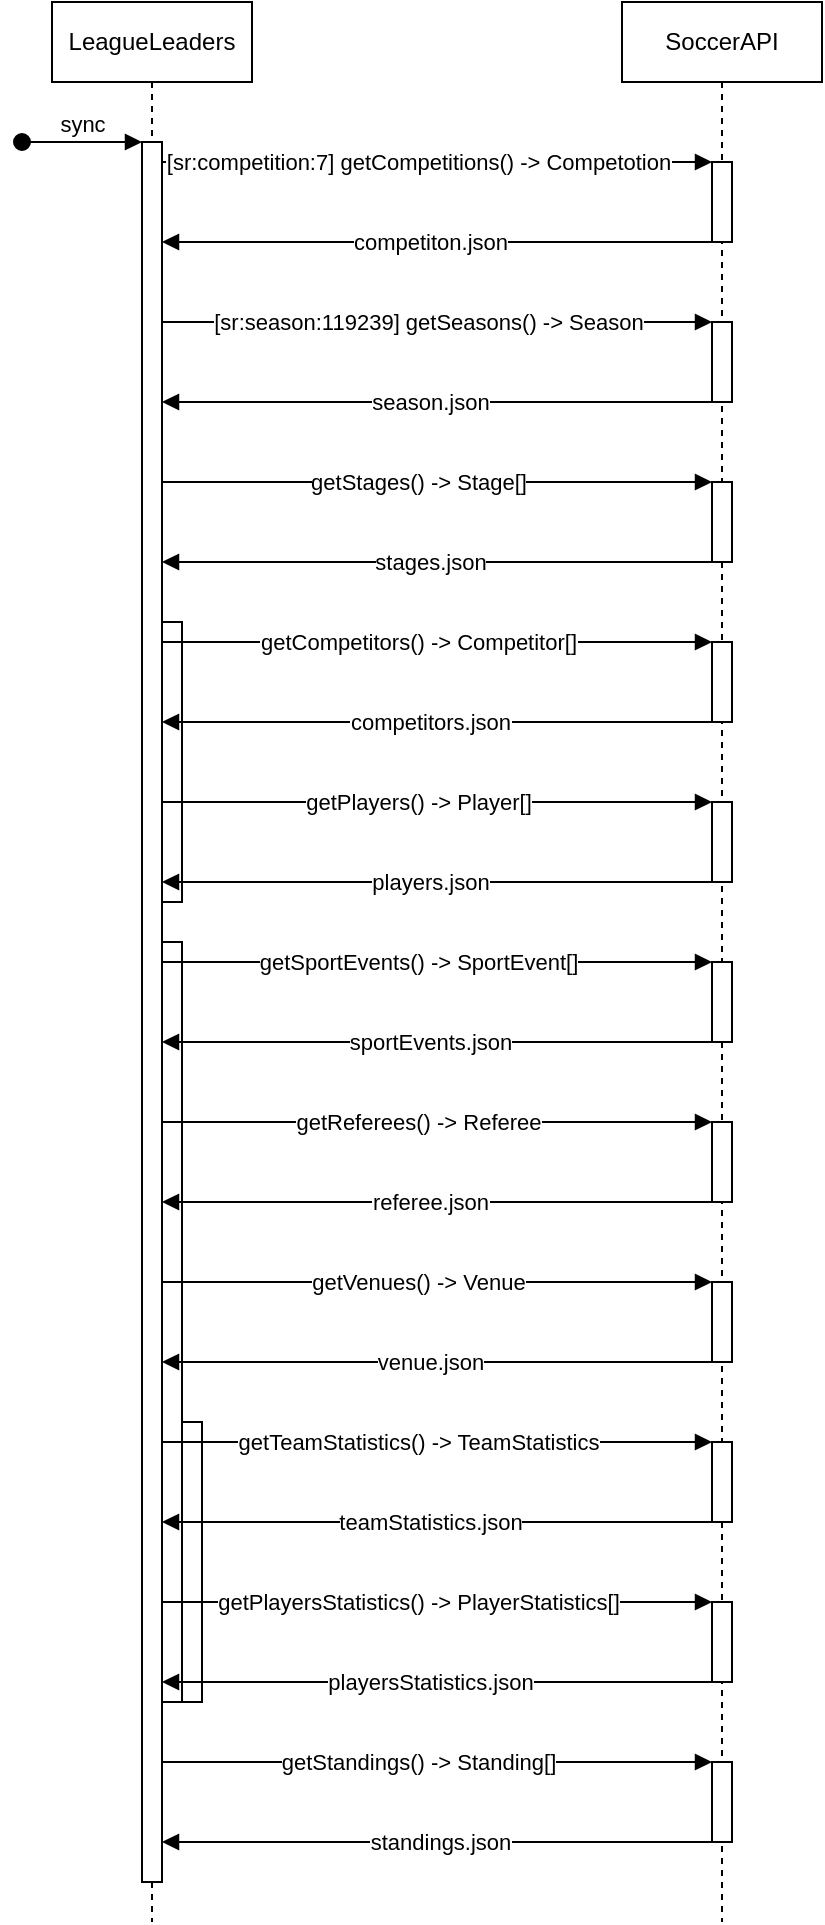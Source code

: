 <mxfile version="24.7.5">
  <diagram name="Page-1" id="2YBvvXClWsGukQMizWep">
    <mxGraphModel dx="1500" dy="887" grid="1" gridSize="10" guides="1" tooltips="1" connect="1" arrows="1" fold="1" page="1" pageScale="1" pageWidth="850" pageHeight="1100" math="0" shadow="0">
      <root>
        <mxCell id="0" />
        <mxCell id="1" parent="0" />
        <mxCell id="aM9ryv3xv72pqoxQDRHE-1" value="LeagueLeaders" style="shape=umlLifeline;perimeter=lifelinePerimeter;whiteSpace=wrap;html=1;container=0;dropTarget=0;collapsible=0;recursiveResize=0;outlineConnect=0;portConstraint=eastwest;newEdgeStyle={&quot;edgeStyle&quot;:&quot;elbowEdgeStyle&quot;,&quot;elbow&quot;:&quot;vertical&quot;,&quot;curved&quot;:0,&quot;rounded&quot;:0};" parent="1" vertex="1">
          <mxGeometry x="40" y="40" width="100" height="960" as="geometry" />
        </mxCell>
        <mxCell id="aM9ryv3xv72pqoxQDRHE-2" value="" style="html=1;points=[];perimeter=orthogonalPerimeter;outlineConnect=0;targetShapes=umlLifeline;portConstraint=eastwest;newEdgeStyle={&quot;edgeStyle&quot;:&quot;elbowEdgeStyle&quot;,&quot;elbow&quot;:&quot;vertical&quot;,&quot;curved&quot;:0,&quot;rounded&quot;:0};" parent="aM9ryv3xv72pqoxQDRHE-1" vertex="1">
          <mxGeometry x="45" y="70" width="10" height="870" as="geometry" />
        </mxCell>
        <mxCell id="aM9ryv3xv72pqoxQDRHE-3" value="sync" style="html=1;verticalAlign=bottom;startArrow=oval;endArrow=block;startSize=8;edgeStyle=elbowEdgeStyle;elbow=vertical;curved=0;rounded=0;" parent="aM9ryv3xv72pqoxQDRHE-1" target="aM9ryv3xv72pqoxQDRHE-2" edge="1">
          <mxGeometry relative="1" as="geometry">
            <mxPoint x="-15" y="70" as="sourcePoint" />
          </mxGeometry>
        </mxCell>
        <mxCell id="tpP_tcnSKTiBDktZdVf1-73" value="" style="html=1;points=[[0,0,0,0,5],[0,1,0,0,-5],[1,0,0,0,5],[1,1,0,0,-5]];perimeter=orthogonalPerimeter;outlineConnect=0;targetShapes=umlLifeline;portConstraint=eastwest;newEdgeStyle={&quot;curved&quot;:0,&quot;rounded&quot;:0};" vertex="1" parent="aM9ryv3xv72pqoxQDRHE-1">
          <mxGeometry x="55" y="310" width="10" height="140" as="geometry" />
        </mxCell>
        <mxCell id="tpP_tcnSKTiBDktZdVf1-74" value="" style="html=1;points=[[0,0,0,0,5],[0,1,0,0,-5],[1,0,0,0,5],[1,1,0,0,-5]];perimeter=orthogonalPerimeter;outlineConnect=0;targetShapes=umlLifeline;portConstraint=eastwest;newEdgeStyle={&quot;curved&quot;:0,&quot;rounded&quot;:0};" vertex="1" parent="aM9ryv3xv72pqoxQDRHE-1">
          <mxGeometry x="55" y="470" width="10" height="380" as="geometry" />
        </mxCell>
        <mxCell id="tpP_tcnSKTiBDktZdVf1-76" value="" style="html=1;points=[[0,0,0,0,5],[0,1,0,0,-5],[1,0,0,0,5],[1,1,0,0,-5]];perimeter=orthogonalPerimeter;outlineConnect=0;targetShapes=umlLifeline;portConstraint=eastwest;newEdgeStyle={&quot;curved&quot;:0,&quot;rounded&quot;:0};" vertex="1" parent="aM9ryv3xv72pqoxQDRHE-1">
          <mxGeometry x="65" y="710" width="10" height="140" as="geometry" />
        </mxCell>
        <mxCell id="aM9ryv3xv72pqoxQDRHE-5" value="SoccerAPI" style="shape=umlLifeline;perimeter=lifelinePerimeter;whiteSpace=wrap;html=1;container=0;dropTarget=0;collapsible=0;recursiveResize=0;outlineConnect=0;portConstraint=eastwest;newEdgeStyle={&quot;edgeStyle&quot;:&quot;elbowEdgeStyle&quot;,&quot;elbow&quot;:&quot;vertical&quot;,&quot;curved&quot;:0,&quot;rounded&quot;:0};" parent="1" vertex="1">
          <mxGeometry x="325" y="40" width="100" height="960" as="geometry" />
        </mxCell>
        <mxCell id="aM9ryv3xv72pqoxQDRHE-6" value="" style="html=1;points=[];perimeter=orthogonalPerimeter;outlineConnect=0;targetShapes=umlLifeline;portConstraint=eastwest;newEdgeStyle={&quot;edgeStyle&quot;:&quot;elbowEdgeStyle&quot;,&quot;elbow&quot;:&quot;vertical&quot;,&quot;curved&quot;:0,&quot;rounded&quot;:0};" parent="aM9ryv3xv72pqoxQDRHE-5" vertex="1">
          <mxGeometry x="45" y="80" width="10" height="40" as="geometry" />
        </mxCell>
        <mxCell id="Icg1rdPyRD9tY1b1fIsP-5" value="" style="html=1;points=[];perimeter=orthogonalPerimeter;outlineConnect=0;targetShapes=umlLifeline;portConstraint=eastwest;newEdgeStyle={&quot;edgeStyle&quot;:&quot;elbowEdgeStyle&quot;,&quot;elbow&quot;:&quot;vertical&quot;,&quot;curved&quot;:0,&quot;rounded&quot;:0};" parent="aM9ryv3xv72pqoxQDRHE-5" vertex="1">
          <mxGeometry x="45" y="160" width="10" height="40" as="geometry" />
        </mxCell>
        <mxCell id="Icg1rdPyRD9tY1b1fIsP-10" value="" style="html=1;points=[];perimeter=orthogonalPerimeter;outlineConnect=0;targetShapes=umlLifeline;portConstraint=eastwest;newEdgeStyle={&quot;edgeStyle&quot;:&quot;elbowEdgeStyle&quot;,&quot;elbow&quot;:&quot;vertical&quot;,&quot;curved&quot;:0,&quot;rounded&quot;:0};" parent="aM9ryv3xv72pqoxQDRHE-5" vertex="1">
          <mxGeometry x="45" y="240" width="10" height="40" as="geometry" />
        </mxCell>
        <mxCell id="tpP_tcnSKTiBDktZdVf1-3" value="&lt;span style=&quot;color: rgba(0, 0, 0, 0); font-family: monospace; font-size: 0px; text-align: start;&quot;&gt;%3CmxGraphModel%3E%3Croot%3E%3CmxCell%20id%3D%220%22%2F%3E%3CmxCell%20id%3D%221%22%20parent%3D%220%22%2F%3E%3CmxCell%20id%3D%222%22%20value%3D%22%22%20style%3D%22html%3D1%3BverticalAlign%3Dbottom%3BendArrow%3Dblock%3BedgeStyle%3DelbowEdgeStyle%3Belbow%3Dvertical%3Bcurved%3D0%3Brounded%3D0%3B%22%20edge%3D%221%22%20parent%3D%221%22%3E%3CmxGeometry%20relative%3D%221%22%20as%3D%22geometry%22%3E%3CmxPoint%20x%3D%2295%22%20y%3D%22360%22%20as%3D%22sourcePoint%22%2F%3E%3CArray%20as%3D%22points%22%3E%3CmxPoint%20x%3D%22195%22%20y%3D%22360%22%2F%3E%3C%2FArray%3E%3CmxPoint%20x%3D%22360%22%20y%3D%22360%22%20as%3D%22targetPoint%22%2F%3E%3CmxPoint%20as%3D%22offset%22%2F%3E%3C%2FmxGeometry%3E%3C%2FmxCell%3E%3CmxCell%20id%3D%223%22%20value%3D%22get_season_competitor_players()%22%20style%3D%22edgeLabel%3Bhtml%3D1%3Balign%3Dcenter%3BverticalAlign%3Dmiddle%3Bresizable%3D0%3Bpoints%3D%5B%5D%3B%22%20vertex%3D%221%22%20connectable%3D%220%22%20parent%3D%222%22%3E%3CmxGeometry%20x%3D%22-0.427%22%20y%3D%222%22%20relative%3D%221%22%20as%3D%22geometry%22%3E%3CmxPoint%20x%3D%2249%22%20y%3D%222%22%20as%3D%22offset%22%2F%3E%3C%2FmxGeometry%3E%3C%2FmxCell%3E%3C%2Froot%3E%3C%2FmxGraphModel%3E&lt;/span&gt;" style="html=1;points=[];perimeter=orthogonalPerimeter;outlineConnect=0;targetShapes=umlLifeline;portConstraint=eastwest;newEdgeStyle={&quot;edgeStyle&quot;:&quot;elbowEdgeStyle&quot;,&quot;elbow&quot;:&quot;vertical&quot;,&quot;curved&quot;:0,&quot;rounded&quot;:0};" vertex="1" parent="aM9ryv3xv72pqoxQDRHE-5">
          <mxGeometry x="45" y="320" width="10" height="40" as="geometry" />
        </mxCell>
        <mxCell id="tpP_tcnSKTiBDktZdVf1-18" value="&lt;span style=&quot;color: rgba(0, 0, 0, 0); font-family: monospace; font-size: 0px; text-align: start;&quot;&gt;%3CmxGraphModel%3E%3Croot%3E%3CmxCell%20id%3D%220%22%2F%3E%3CmxCell%20id%3D%221%22%20parent%3D%220%22%2F%3E%3CmxCell%20id%3D%222%22%20value%3D%22%22%20style%3D%22html%3D1%3BverticalAlign%3Dbottom%3BendArrow%3Dblock%3BedgeStyle%3DelbowEdgeStyle%3Belbow%3Dvertical%3Bcurved%3D0%3Brounded%3D0%3B%22%20edge%3D%221%22%20parent%3D%221%22%3E%3CmxGeometry%20relative%3D%221%22%20as%3D%22geometry%22%3E%3CmxPoint%20x%3D%2295%22%20y%3D%22360%22%20as%3D%22sourcePoint%22%2F%3E%3CArray%20as%3D%22points%22%3E%3CmxPoint%20x%3D%22195%22%20y%3D%22360%22%2F%3E%3C%2FArray%3E%3CmxPoint%20x%3D%22360%22%20y%3D%22360%22%20as%3D%22targetPoint%22%2F%3E%3CmxPoint%20as%3D%22offset%22%2F%3E%3C%2FmxGeometry%3E%3C%2FmxCell%3E%3CmxCell%20id%3D%223%22%20value%3D%22get_season_competitor_players()%22%20style%3D%22edgeLabel%3Bhtml%3D1%3Balign%3Dcenter%3BverticalAlign%3Dmiddle%3Bresizable%3D0%3Bpoints%3D%5B%5D%3B%22%20vertex%3D%221%22%20connectable%3D%220%22%20parent%3D%222%22%3E%3CmxGeometry%20x%3D%22-0.427%22%20y%3D%222%22%20relative%3D%221%22%20as%3D%22geometry%22%3E%3CmxPoint%20x%3D%2249%22%20y%3D%222%22%20as%3D%22offset%22%2F%3E%3C%2FmxGeometry%3E%3C%2FmxCell%3E%3C%2Froot%3E%3C%2FmxGraphModel%3E&lt;/span&gt;" style="html=1;points=[];perimeter=orthogonalPerimeter;outlineConnect=0;targetShapes=umlLifeline;portConstraint=eastwest;newEdgeStyle={&quot;edgeStyle&quot;:&quot;elbowEdgeStyle&quot;,&quot;elbow&quot;:&quot;vertical&quot;,&quot;curved&quot;:0,&quot;rounded&quot;:0};" vertex="1" parent="aM9ryv3xv72pqoxQDRHE-5">
          <mxGeometry x="45" y="400" width="10" height="40" as="geometry" />
        </mxCell>
        <mxCell id="tpP_tcnSKTiBDktZdVf1-27" value="&lt;span style=&quot;color: rgba(0, 0, 0, 0); font-family: monospace; font-size: 0px; text-align: start;&quot;&gt;%3CmxGraphModel%3E%3Croot%3E%3CmxCell%20id%3D%220%22%2F%3E%3CmxCell%20id%3D%221%22%20parent%3D%220%22%2F%3E%3CmxCell%20id%3D%222%22%20value%3D%22%22%20style%3D%22html%3D1%3BverticalAlign%3Dbottom%3BendArrow%3Dblock%3BedgeStyle%3DelbowEdgeStyle%3Belbow%3Dvertical%3Bcurved%3D0%3Brounded%3D0%3B%22%20edge%3D%221%22%20parent%3D%221%22%3E%3CmxGeometry%20relative%3D%221%22%20as%3D%22geometry%22%3E%3CmxPoint%20x%3D%2295%22%20y%3D%22360%22%20as%3D%22sourcePoint%22%2F%3E%3CArray%20as%3D%22points%22%3E%3CmxPoint%20x%3D%22195%22%20y%3D%22360%22%2F%3E%3C%2FArray%3E%3CmxPoint%20x%3D%22360%22%20y%3D%22360%22%20as%3D%22targetPoint%22%2F%3E%3CmxPoint%20as%3D%22offset%22%2F%3E%3C%2FmxGeometry%3E%3C%2FmxCell%3E%3CmxCell%20id%3D%223%22%20value%3D%22get_season_competitor_players()%22%20style%3D%22edgeLabel%3Bhtml%3D1%3Balign%3Dcenter%3BverticalAlign%3Dmiddle%3Bresizable%3D0%3Bpoints%3D%5B%5D%3B%22%20vertex%3D%221%22%20connectable%3D%220%22%20parent%3D%222%22%3E%3CmxGeometry%20x%3D%22-0.427%22%20y%3D%222%22%20relative%3D%221%22%20as%3D%22geometry%22%3E%3CmxPoint%20x%3D%2249%22%20y%3D%222%22%20as%3D%22offset%22%2F%3E%3C%2FmxGeometry%3E%3C%2FmxCell%3E%3C%2Froot%3E%3C%2FmxGraphModel%3E&lt;/span&gt;" style="html=1;points=[];perimeter=orthogonalPerimeter;outlineConnect=0;targetShapes=umlLifeline;portConstraint=eastwest;newEdgeStyle={&quot;edgeStyle&quot;:&quot;elbowEdgeStyle&quot;,&quot;elbow&quot;:&quot;vertical&quot;,&quot;curved&quot;:0,&quot;rounded&quot;:0};" vertex="1" parent="aM9ryv3xv72pqoxQDRHE-5">
          <mxGeometry x="45" y="480" width="10" height="40" as="geometry" />
        </mxCell>
        <mxCell id="tpP_tcnSKTiBDktZdVf1-51" value="&lt;span style=&quot;color: rgba(0, 0, 0, 0); font-family: monospace; font-size: 0px; text-align: start;&quot;&gt;%3CmxGraphModel%3E%3Croot%3E%3CmxCell%20id%3D%220%22%2F%3E%3CmxCell%20id%3D%221%22%20parent%3D%220%22%2F%3E%3CmxCell%20id%3D%222%22%20value%3D%22%22%20style%3D%22html%3D1%3BverticalAlign%3Dbottom%3BendArrow%3Dblock%3BedgeStyle%3DelbowEdgeStyle%3Belbow%3Dvertical%3Bcurved%3D0%3Brounded%3D0%3B%22%20edge%3D%221%22%20parent%3D%221%22%3E%3CmxGeometry%20relative%3D%221%22%20as%3D%22geometry%22%3E%3CmxPoint%20x%3D%2295%22%20y%3D%22360%22%20as%3D%22sourcePoint%22%2F%3E%3CArray%20as%3D%22points%22%3E%3CmxPoint%20x%3D%22195%22%20y%3D%22360%22%2F%3E%3C%2FArray%3E%3CmxPoint%20x%3D%22360%22%20y%3D%22360%22%20as%3D%22targetPoint%22%2F%3E%3CmxPoint%20as%3D%22offset%22%2F%3E%3C%2FmxGeometry%3E%3C%2FmxCell%3E%3CmxCell%20id%3D%223%22%20value%3D%22get_season_competitor_players()%22%20style%3D%22edgeLabel%3Bhtml%3D1%3Balign%3Dcenter%3BverticalAlign%3Dmiddle%3Bresizable%3D0%3Bpoints%3D%5B%5D%3B%22%20vertex%3D%221%22%20connectable%3D%220%22%20parent%3D%222%22%3E%3CmxGeometry%20x%3D%22-0.427%22%20y%3D%222%22%20relative%3D%221%22%20as%3D%22geometry%22%3E%3CmxPoint%20x%3D%2249%22%20y%3D%222%22%20as%3D%22offset%22%2F%3E%3C%2FmxGeometry%3E%3C%2FmxCell%3E%3C%2Froot%3E%3C%2FmxGraphModel%3E&lt;/span&gt;" style="html=1;points=[];perimeter=orthogonalPerimeter;outlineConnect=0;targetShapes=umlLifeline;portConstraint=eastwest;newEdgeStyle={&quot;edgeStyle&quot;:&quot;elbowEdgeStyle&quot;,&quot;elbow&quot;:&quot;vertical&quot;,&quot;curved&quot;:0,&quot;rounded&quot;:0};" vertex="1" parent="aM9ryv3xv72pqoxQDRHE-5">
          <mxGeometry x="45" y="560" width="10" height="40" as="geometry" />
        </mxCell>
        <mxCell id="tpP_tcnSKTiBDktZdVf1-58" value="&lt;span style=&quot;color: rgba(0, 0, 0, 0); font-family: monospace; font-size: 0px; text-align: start;&quot;&gt;%3CmxGraphModel%3E%3Croot%3E%3CmxCell%20id%3D%220%22%2F%3E%3CmxCell%20id%3D%221%22%20parent%3D%220%22%2F%3E%3CmxCell%20id%3D%222%22%20value%3D%22%22%20style%3D%22html%3D1%3BverticalAlign%3Dbottom%3BendArrow%3Dblock%3BedgeStyle%3DelbowEdgeStyle%3Belbow%3Dvertical%3Bcurved%3D0%3Brounded%3D0%3B%22%20edge%3D%221%22%20parent%3D%221%22%3E%3CmxGeometry%20relative%3D%221%22%20as%3D%22geometry%22%3E%3CmxPoint%20x%3D%2295%22%20y%3D%22360%22%20as%3D%22sourcePoint%22%2F%3E%3CArray%20as%3D%22points%22%3E%3CmxPoint%20x%3D%22195%22%20y%3D%22360%22%2F%3E%3C%2FArray%3E%3CmxPoint%20x%3D%22360%22%20y%3D%22360%22%20as%3D%22targetPoint%22%2F%3E%3CmxPoint%20as%3D%22offset%22%2F%3E%3C%2FmxGeometry%3E%3C%2FmxCell%3E%3CmxCell%20id%3D%223%22%20value%3D%22get_season_competitor_players()%22%20style%3D%22edgeLabel%3Bhtml%3D1%3Balign%3Dcenter%3BverticalAlign%3Dmiddle%3Bresizable%3D0%3Bpoints%3D%5B%5D%3B%22%20vertex%3D%221%22%20connectable%3D%220%22%20parent%3D%222%22%3E%3CmxGeometry%20x%3D%22-0.427%22%20y%3D%222%22%20relative%3D%221%22%20as%3D%22geometry%22%3E%3CmxPoint%20x%3D%2249%22%20y%3D%222%22%20as%3D%22offset%22%2F%3E%3C%2FmxGeometry%3E%3C%2FmxCell%3E%3C%2Froot%3E%3C%2FmxGraphModel%3E&lt;/span&gt;" style="html=1;points=[];perimeter=orthogonalPerimeter;outlineConnect=0;targetShapes=umlLifeline;portConstraint=eastwest;newEdgeStyle={&quot;edgeStyle&quot;:&quot;elbowEdgeStyle&quot;,&quot;elbow&quot;:&quot;vertical&quot;,&quot;curved&quot;:0,&quot;rounded&quot;:0};" vertex="1" parent="aM9ryv3xv72pqoxQDRHE-5">
          <mxGeometry x="45" y="640" width="10" height="40" as="geometry" />
        </mxCell>
        <mxCell id="tpP_tcnSKTiBDktZdVf1-61" value="&lt;span style=&quot;color: rgba(0, 0, 0, 0); font-family: monospace; font-size: 0px; text-align: start;&quot;&gt;%3CmxGraphModel%3E%3Croot%3E%3CmxCell%20id%3D%220%22%2F%3E%3CmxCell%20id%3D%221%22%20parent%3D%220%22%2F%3E%3CmxCell%20id%3D%222%22%20value%3D%22%22%20style%3D%22html%3D1%3BverticalAlign%3Dbottom%3BendArrow%3Dblock%3BedgeStyle%3DelbowEdgeStyle%3Belbow%3Dvertical%3Bcurved%3D0%3Brounded%3D0%3B%22%20edge%3D%221%22%20parent%3D%221%22%3E%3CmxGeometry%20relative%3D%221%22%20as%3D%22geometry%22%3E%3CmxPoint%20x%3D%2295%22%20y%3D%22360%22%20as%3D%22sourcePoint%22%2F%3E%3CArray%20as%3D%22points%22%3E%3CmxPoint%20x%3D%22195%22%20y%3D%22360%22%2F%3E%3C%2FArray%3E%3CmxPoint%20x%3D%22360%22%20y%3D%22360%22%20as%3D%22targetPoint%22%2F%3E%3CmxPoint%20as%3D%22offset%22%2F%3E%3C%2FmxGeometry%3E%3C%2FmxCell%3E%3CmxCell%20id%3D%223%22%20value%3D%22get_season_competitor_players()%22%20style%3D%22edgeLabel%3Bhtml%3D1%3Balign%3Dcenter%3BverticalAlign%3Dmiddle%3Bresizable%3D0%3Bpoints%3D%5B%5D%3B%22%20vertex%3D%221%22%20connectable%3D%220%22%20parent%3D%222%22%3E%3CmxGeometry%20x%3D%22-0.427%22%20y%3D%222%22%20relative%3D%221%22%20as%3D%22geometry%22%3E%3CmxPoint%20x%3D%2249%22%20y%3D%222%22%20as%3D%22offset%22%2F%3E%3C%2FmxGeometry%3E%3C%2FmxCell%3E%3C%2Froot%3E%3C%2FmxGraphModel%3E&lt;/span&gt;" style="html=1;points=[];perimeter=orthogonalPerimeter;outlineConnect=0;targetShapes=umlLifeline;portConstraint=eastwest;newEdgeStyle={&quot;edgeStyle&quot;:&quot;elbowEdgeStyle&quot;,&quot;elbow&quot;:&quot;vertical&quot;,&quot;curved&quot;:0,&quot;rounded&quot;:0};" vertex="1" parent="aM9ryv3xv72pqoxQDRHE-5">
          <mxGeometry x="45" y="800" width="10" height="40" as="geometry" />
        </mxCell>
        <mxCell id="tpP_tcnSKTiBDktZdVf1-68" value="&lt;span style=&quot;color: rgba(0, 0, 0, 0); font-family: monospace; font-size: 0px; text-align: start;&quot;&gt;%3CmxGraphModel%3E%3Croot%3E%3CmxCell%20id%3D%220%22%2F%3E%3CmxCell%20id%3D%221%22%20parent%3D%220%22%2F%3E%3CmxCell%20id%3D%222%22%20value%3D%22%22%20style%3D%22html%3D1%3BverticalAlign%3Dbottom%3BendArrow%3Dblock%3BedgeStyle%3DelbowEdgeStyle%3Belbow%3Dvertical%3Bcurved%3D0%3Brounded%3D0%3B%22%20edge%3D%221%22%20parent%3D%221%22%3E%3CmxGeometry%20relative%3D%221%22%20as%3D%22geometry%22%3E%3CmxPoint%20x%3D%2295%22%20y%3D%22360%22%20as%3D%22sourcePoint%22%2F%3E%3CArray%20as%3D%22points%22%3E%3CmxPoint%20x%3D%22195%22%20y%3D%22360%22%2F%3E%3C%2FArray%3E%3CmxPoint%20x%3D%22360%22%20y%3D%22360%22%20as%3D%22targetPoint%22%2F%3E%3CmxPoint%20as%3D%22offset%22%2F%3E%3C%2FmxGeometry%3E%3C%2FmxCell%3E%3CmxCell%20id%3D%223%22%20value%3D%22get_season_competitor_players()%22%20style%3D%22edgeLabel%3Bhtml%3D1%3Balign%3Dcenter%3BverticalAlign%3Dmiddle%3Bresizable%3D0%3Bpoints%3D%5B%5D%3B%22%20vertex%3D%221%22%20connectable%3D%220%22%20parent%3D%222%22%3E%3CmxGeometry%20x%3D%22-0.427%22%20y%3D%222%22%20relative%3D%221%22%20as%3D%22geometry%22%3E%3CmxPoint%20x%3D%2249%22%20y%3D%222%22%20as%3D%22offset%22%2F%3E%3C%2FmxGeometry%3E%3C%2FmxCell%3E%3C%2Froot%3E%3C%2FmxGraphModel%3E&lt;/span&gt;" style="html=1;points=[];perimeter=orthogonalPerimeter;outlineConnect=0;targetShapes=umlLifeline;portConstraint=eastwest;newEdgeStyle={&quot;edgeStyle&quot;:&quot;elbowEdgeStyle&quot;,&quot;elbow&quot;:&quot;vertical&quot;,&quot;curved&quot;:0,&quot;rounded&quot;:0};" vertex="1" parent="aM9ryv3xv72pqoxQDRHE-5">
          <mxGeometry x="45" y="720" width="10" height="40" as="geometry" />
        </mxCell>
        <mxCell id="tpP_tcnSKTiBDktZdVf1-81" value="&lt;span style=&quot;color: rgba(0, 0, 0, 0); font-family: monospace; font-size: 0px; text-align: start;&quot;&gt;%3CmxGraphModel%3E%3Croot%3E%3CmxCell%20id%3D%220%22%2F%3E%3CmxCell%20id%3D%221%22%20parent%3D%220%22%2F%3E%3CmxCell%20id%3D%222%22%20value%3D%22%22%20style%3D%22html%3D1%3BverticalAlign%3Dbottom%3BendArrow%3Dblock%3BedgeStyle%3DelbowEdgeStyle%3Belbow%3Dvertical%3Bcurved%3D0%3Brounded%3D0%3B%22%20edge%3D%221%22%20parent%3D%221%22%3E%3CmxGeometry%20relative%3D%221%22%20as%3D%22geometry%22%3E%3CmxPoint%20x%3D%2295%22%20y%3D%22360%22%20as%3D%22sourcePoint%22%2F%3E%3CArray%20as%3D%22points%22%3E%3CmxPoint%20x%3D%22195%22%20y%3D%22360%22%2F%3E%3C%2FArray%3E%3CmxPoint%20x%3D%22360%22%20y%3D%22360%22%20as%3D%22targetPoint%22%2F%3E%3CmxPoint%20as%3D%22offset%22%2F%3E%3C%2FmxGeometry%3E%3C%2FmxCell%3E%3CmxCell%20id%3D%223%22%20value%3D%22get_season_competitor_players()%22%20style%3D%22edgeLabel%3Bhtml%3D1%3Balign%3Dcenter%3BverticalAlign%3Dmiddle%3Bresizable%3D0%3Bpoints%3D%5B%5D%3B%22%20vertex%3D%221%22%20connectable%3D%220%22%20parent%3D%222%22%3E%3CmxGeometry%20x%3D%22-0.427%22%20y%3D%222%22%20relative%3D%221%22%20as%3D%22geometry%22%3E%3CmxPoint%20x%3D%2249%22%20y%3D%222%22%20as%3D%22offset%22%2F%3E%3C%2FmxGeometry%3E%3C%2FmxCell%3E%3C%2Froot%3E%3C%2FmxGraphModel%3E&lt;/span&gt;" style="html=1;points=[];perimeter=orthogonalPerimeter;outlineConnect=0;targetShapes=umlLifeline;portConstraint=eastwest;newEdgeStyle={&quot;edgeStyle&quot;:&quot;elbowEdgeStyle&quot;,&quot;elbow&quot;:&quot;vertical&quot;,&quot;curved&quot;:0,&quot;rounded&quot;:0};" vertex="1" parent="aM9ryv3xv72pqoxQDRHE-5">
          <mxGeometry x="45" y="880" width="10" height="40" as="geometry" />
        </mxCell>
        <mxCell id="aM9ryv3xv72pqoxQDRHE-7" value="" style="html=1;verticalAlign=bottom;endArrow=block;edgeStyle=elbowEdgeStyle;elbow=vertical;curved=0;rounded=0;" parent="1" source="aM9ryv3xv72pqoxQDRHE-2" target="aM9ryv3xv72pqoxQDRHE-6" edge="1">
          <mxGeometry relative="1" as="geometry">
            <mxPoint x="195" y="130" as="sourcePoint" />
            <Array as="points">
              <mxPoint x="180" y="120" />
            </Array>
            <mxPoint as="offset" />
            <mxPoint x="340" y="120" as="targetPoint" />
          </mxGeometry>
        </mxCell>
        <mxCell id="Icg1rdPyRD9tY1b1fIsP-1" value="[sr:competition:7] getСompetitions() -&amp;gt; Competotion" style="edgeLabel;html=1;align=center;verticalAlign=middle;resizable=0;points=[];" parent="aM9ryv3xv72pqoxQDRHE-7" vertex="1" connectable="0">
          <mxGeometry x="-0.427" y="2" relative="1" as="geometry">
            <mxPoint x="49" y="2" as="offset" />
          </mxGeometry>
        </mxCell>
        <mxCell id="aM9ryv3xv72pqoxQDRHE-9" value="" style="html=1;verticalAlign=bottom;endArrow=block;edgeStyle=elbowEdgeStyle;elbow=vertical;curved=0;rounded=0;" parent="1" source="aM9ryv3xv72pqoxQDRHE-6" target="aM9ryv3xv72pqoxQDRHE-2" edge="1">
          <mxGeometry relative="1" as="geometry">
            <mxPoint x="175" y="160" as="sourcePoint" />
            <Array as="points">
              <mxPoint x="190" y="160" />
            </Array>
            <mxPoint x="100" y="160" as="targetPoint" />
          </mxGeometry>
        </mxCell>
        <mxCell id="Icg1rdPyRD9tY1b1fIsP-2" value="competiton.json" style="edgeLabel;html=1;align=center;verticalAlign=middle;resizable=0;points=[];" parent="aM9ryv3xv72pqoxQDRHE-9" vertex="1" connectable="0">
          <mxGeometry x="0.025" y="-1" relative="1" as="geometry">
            <mxPoint y="1" as="offset" />
          </mxGeometry>
        </mxCell>
        <mxCell id="Icg1rdPyRD9tY1b1fIsP-3" value="" style="html=1;verticalAlign=bottom;endArrow=block;edgeStyle=elbowEdgeStyle;elbow=vertical;curved=0;rounded=0;" parent="1" source="aM9ryv3xv72pqoxQDRHE-2" edge="1" target="Icg1rdPyRD9tY1b1fIsP-5">
          <mxGeometry relative="1" as="geometry">
            <mxPoint x="100" y="200" as="sourcePoint" />
            <Array as="points">
              <mxPoint x="180.5" y="200" />
            </Array>
            <mxPoint x="340" y="200" as="targetPoint" />
            <mxPoint as="offset" />
          </mxGeometry>
        </mxCell>
        <mxCell id="Icg1rdPyRD9tY1b1fIsP-4" value="[sr:season:119239] getSeasons() -&amp;gt; Season" style="edgeLabel;html=1;align=center;verticalAlign=middle;resizable=0;points=[];" parent="Icg1rdPyRD9tY1b1fIsP-3" vertex="1" connectable="0">
          <mxGeometry x="-0.427" y="2" relative="1" as="geometry">
            <mxPoint x="54" y="2" as="offset" />
          </mxGeometry>
        </mxCell>
        <mxCell id="Icg1rdPyRD9tY1b1fIsP-6" value="" style="html=1;verticalAlign=bottom;endArrow=block;edgeStyle=elbowEdgeStyle;elbow=vertical;curved=0;rounded=0;" parent="1" target="aM9ryv3xv72pqoxQDRHE-2" edge="1" source="Icg1rdPyRD9tY1b1fIsP-5">
          <mxGeometry relative="1" as="geometry">
            <mxPoint x="270" y="240" as="sourcePoint" />
            <Array as="points">
              <mxPoint x="195" y="240" />
            </Array>
            <mxPoint x="100" y="240" as="targetPoint" />
          </mxGeometry>
        </mxCell>
        <mxCell id="Icg1rdPyRD9tY1b1fIsP-7" value="season.json" style="edgeLabel;html=1;align=center;verticalAlign=middle;resizable=0;points=[];" parent="Icg1rdPyRD9tY1b1fIsP-6" vertex="1" connectable="0">
          <mxGeometry x="0.025" y="-1" relative="1" as="geometry">
            <mxPoint y="1" as="offset" />
          </mxGeometry>
        </mxCell>
        <mxCell id="Icg1rdPyRD9tY1b1fIsP-8" value="" style="html=1;verticalAlign=bottom;endArrow=block;edgeStyle=elbowEdgeStyle;elbow=vertical;curved=0;rounded=0;" parent="1" source="aM9ryv3xv72pqoxQDRHE-2" target="tpP_tcnSKTiBDktZdVf1-3" edge="1">
          <mxGeometry relative="1" as="geometry">
            <mxPoint x="100" y="360" as="sourcePoint" />
            <Array as="points">
              <mxPoint x="195" y="360" />
            </Array>
            <mxPoint x="330" y="360" as="targetPoint" />
            <mxPoint as="offset" />
          </mxGeometry>
        </mxCell>
        <mxCell id="Icg1rdPyRD9tY1b1fIsP-9" value="getCompetitors() -&amp;gt; Competitor[]" style="edgeLabel;html=1;align=center;verticalAlign=middle;resizable=0;points=[];" parent="Icg1rdPyRD9tY1b1fIsP-8" vertex="1" connectable="0">
          <mxGeometry x="-0.427" y="2" relative="1" as="geometry">
            <mxPoint x="49" y="2" as="offset" />
          </mxGeometry>
        </mxCell>
        <mxCell id="Icg1rdPyRD9tY1b1fIsP-11" value="" style="html=1;verticalAlign=bottom;endArrow=block;edgeStyle=elbowEdgeStyle;elbow=vertical;curved=0;rounded=0;" parent="1" target="aM9ryv3xv72pqoxQDRHE-2" edge="1" source="tpP_tcnSKTiBDktZdVf1-3">
          <mxGeometry relative="1" as="geometry">
            <mxPoint x="330" y="400" as="sourcePoint" />
            <Array as="points">
              <mxPoint x="205" y="400" />
            </Array>
            <mxPoint x="100" y="400" as="targetPoint" />
          </mxGeometry>
        </mxCell>
        <mxCell id="Icg1rdPyRD9tY1b1fIsP-12" value="competitors.json" style="edgeLabel;html=1;align=center;verticalAlign=middle;resizable=0;points=[];" parent="Icg1rdPyRD9tY1b1fIsP-11" vertex="1" connectable="0">
          <mxGeometry x="0.025" y="-1" relative="1" as="geometry">
            <mxPoint y="1" as="offset" />
          </mxGeometry>
        </mxCell>
        <mxCell id="Icg1rdPyRD9tY1b1fIsP-14" value="" style="html=1;verticalAlign=bottom;endArrow=block;edgeStyle=elbowEdgeStyle;elbow=vertical;curved=0;rounded=0;" parent="1" source="aM9ryv3xv72pqoxQDRHE-2" target="tpP_tcnSKTiBDktZdVf1-18" edge="1">
          <mxGeometry relative="1" as="geometry">
            <mxPoint x="100" y="440" as="sourcePoint" />
            <Array as="points">
              <mxPoint x="200" y="440" />
            </Array>
            <mxPoint x="330" y="440" as="targetPoint" />
            <mxPoint as="offset" />
          </mxGeometry>
        </mxCell>
        <mxCell id="Icg1rdPyRD9tY1b1fIsP-15" value="getPlayers() -&amp;gt; Player[]" style="edgeLabel;html=1;align=center;verticalAlign=middle;resizable=0;points=[];" parent="Icg1rdPyRD9tY1b1fIsP-14" vertex="1" connectable="0">
          <mxGeometry x="-0.427" y="2" relative="1" as="geometry">
            <mxPoint x="49" y="2" as="offset" />
          </mxGeometry>
        </mxCell>
        <mxCell id="tpP_tcnSKTiBDktZdVf1-4" value="" style="html=1;verticalAlign=bottom;endArrow=block;edgeStyle=elbowEdgeStyle;elbow=vertical;curved=0;rounded=0;" edge="1" parent="1" source="tpP_tcnSKTiBDktZdVf1-18" target="aM9ryv3xv72pqoxQDRHE-2">
          <mxGeometry relative="1" as="geometry">
            <mxPoint x="364.5" y="480" as="sourcePoint" />
            <Array as="points">
              <mxPoint x="200" y="480" />
            </Array>
            <mxPoint x="100" y="480" as="targetPoint" />
          </mxGeometry>
        </mxCell>
        <mxCell id="tpP_tcnSKTiBDktZdVf1-5" value="players.json" style="edgeLabel;html=1;align=center;verticalAlign=middle;resizable=0;points=[];" vertex="1" connectable="0" parent="tpP_tcnSKTiBDktZdVf1-4">
          <mxGeometry x="0.025" y="-1" relative="1" as="geometry">
            <mxPoint y="1" as="offset" />
          </mxGeometry>
        </mxCell>
        <mxCell id="tpP_tcnSKTiBDktZdVf1-10" value="" style="html=1;verticalAlign=bottom;endArrow=block;edgeStyle=elbowEdgeStyle;elbow=vertical;curved=0;rounded=0;" edge="1" parent="1" target="tpP_tcnSKTiBDktZdVf1-61">
          <mxGeometry relative="1" as="geometry">
            <mxPoint x="95" y="840" as="sourcePoint" />
            <Array as="points">
              <mxPoint x="220.5" y="840" />
            </Array>
            <mxPoint x="350" y="840" as="targetPoint" />
            <mxPoint as="offset" />
          </mxGeometry>
        </mxCell>
        <mxCell id="tpP_tcnSKTiBDktZdVf1-11" value="getPlayersStatistics() -&amp;gt; PlayerStatistics[]" style="edgeLabel;html=1;align=center;verticalAlign=middle;resizable=0;points=[];" vertex="1" connectable="0" parent="tpP_tcnSKTiBDktZdVf1-10">
          <mxGeometry x="-0.427" y="2" relative="1" as="geometry">
            <mxPoint x="49" y="2" as="offset" />
          </mxGeometry>
        </mxCell>
        <mxCell id="tpP_tcnSKTiBDktZdVf1-20" value="" style="html=1;verticalAlign=bottom;endArrow=block;edgeStyle=elbowEdgeStyle;elbow=horizontal;curved=0;rounded=0;" edge="1" parent="1" source="tpP_tcnSKTiBDktZdVf1-61">
          <mxGeometry relative="1" as="geometry">
            <mxPoint x="360" y="880" as="sourcePoint" />
            <Array as="points">
              <mxPoint x="210" y="880" />
            </Array>
            <mxPoint x="95" y="880" as="targetPoint" />
          </mxGeometry>
        </mxCell>
        <mxCell id="tpP_tcnSKTiBDktZdVf1-21" value="playersStatistics.json" style="edgeLabel;html=1;align=center;verticalAlign=middle;resizable=0;points=[];" vertex="1" connectable="0" parent="tpP_tcnSKTiBDktZdVf1-20">
          <mxGeometry x="0.025" y="-1" relative="1" as="geometry">
            <mxPoint y="1" as="offset" />
          </mxGeometry>
        </mxCell>
        <mxCell id="tpP_tcnSKTiBDktZdVf1-43" value="" style="html=1;verticalAlign=bottom;endArrow=block;edgeStyle=elbowEdgeStyle;elbow=vertical;curved=0;rounded=0;" edge="1" parent="1" source="aM9ryv3xv72pqoxQDRHE-2" target="Icg1rdPyRD9tY1b1fIsP-10">
          <mxGeometry relative="1" as="geometry">
            <mxPoint x="110" y="280" as="sourcePoint" />
            <Array as="points">
              <mxPoint x="190" y="280" />
            </Array>
            <mxPoint x="350" y="280" as="targetPoint" />
            <mxPoint as="offset" />
          </mxGeometry>
        </mxCell>
        <mxCell id="tpP_tcnSKTiBDktZdVf1-44" value="getStages() -&amp;gt; Stage[]" style="edgeLabel;html=1;align=center;verticalAlign=middle;resizable=0;points=[];" vertex="1" connectable="0" parent="tpP_tcnSKTiBDktZdVf1-43">
          <mxGeometry x="-0.427" y="2" relative="1" as="geometry">
            <mxPoint x="49" y="2" as="offset" />
          </mxGeometry>
        </mxCell>
        <mxCell id="tpP_tcnSKTiBDktZdVf1-45" value="" style="html=1;verticalAlign=bottom;endArrow=block;edgeStyle=elbowEdgeStyle;elbow=vertical;curved=0;rounded=0;" edge="1" parent="1" source="Icg1rdPyRD9tY1b1fIsP-10" target="aM9ryv3xv72pqoxQDRHE-2">
          <mxGeometry relative="1" as="geometry">
            <mxPoint x="350" y="320" as="sourcePoint" />
            <Array as="points">
              <mxPoint x="190" y="320" />
            </Array>
            <mxPoint x="120" y="320" as="targetPoint" />
          </mxGeometry>
        </mxCell>
        <mxCell id="tpP_tcnSKTiBDktZdVf1-46" value="stages.json" style="edgeLabel;html=1;align=center;verticalAlign=middle;resizable=0;points=[];" vertex="1" connectable="0" parent="tpP_tcnSKTiBDktZdVf1-45">
          <mxGeometry x="0.025" y="-1" relative="1" as="geometry">
            <mxPoint y="1" as="offset" />
          </mxGeometry>
        </mxCell>
        <mxCell id="tpP_tcnSKTiBDktZdVf1-47" value="" style="html=1;verticalAlign=bottom;endArrow=block;edgeStyle=elbowEdgeStyle;elbow=vertical;curved=0;rounded=0;" edge="1" parent="1" source="aM9ryv3xv72pqoxQDRHE-2" target="tpP_tcnSKTiBDktZdVf1-51">
          <mxGeometry relative="1" as="geometry">
            <mxPoint x="100" y="600" as="sourcePoint" />
            <Array as="points">
              <mxPoint x="225.5" y="600" />
            </Array>
            <mxPoint x="320" y="600" as="targetPoint" />
            <mxPoint as="offset" />
          </mxGeometry>
        </mxCell>
        <mxCell id="tpP_tcnSKTiBDktZdVf1-48" value="getReferees() -&amp;gt; Referee" style="edgeLabel;html=1;align=center;verticalAlign=middle;resizable=0;points=[];" vertex="1" connectable="0" parent="tpP_tcnSKTiBDktZdVf1-47">
          <mxGeometry x="-0.427" y="2" relative="1" as="geometry">
            <mxPoint x="49" y="2" as="offset" />
          </mxGeometry>
        </mxCell>
        <mxCell id="tpP_tcnSKTiBDktZdVf1-52" value="" style="html=1;verticalAlign=bottom;endArrow=block;edgeStyle=elbowEdgeStyle;elbow=horizontal;curved=0;rounded=0;" edge="1" parent="1" source="tpP_tcnSKTiBDktZdVf1-51" target="aM9ryv3xv72pqoxQDRHE-2">
          <mxGeometry relative="1" as="geometry">
            <mxPoint x="320" y="650" as="sourcePoint" />
            <Array as="points">
              <mxPoint x="215" y="640" />
            </Array>
            <mxPoint x="100" y="640" as="targetPoint" />
          </mxGeometry>
        </mxCell>
        <mxCell id="tpP_tcnSKTiBDktZdVf1-53" value="referee.json" style="edgeLabel;html=1;align=center;verticalAlign=middle;resizable=0;points=[];" vertex="1" connectable="0" parent="tpP_tcnSKTiBDktZdVf1-52">
          <mxGeometry x="0.025" y="-1" relative="1" as="geometry">
            <mxPoint y="1" as="offset" />
          </mxGeometry>
        </mxCell>
        <mxCell id="tpP_tcnSKTiBDktZdVf1-54" value="" style="html=1;verticalAlign=bottom;endArrow=block;edgeStyle=elbowEdgeStyle;elbow=vertical;curved=0;rounded=0;" edge="1" parent="1" source="aM9ryv3xv72pqoxQDRHE-2" target="tpP_tcnSKTiBDktZdVf1-58">
          <mxGeometry relative="1" as="geometry">
            <mxPoint x="100" y="680" as="sourcePoint" />
            <Array as="points">
              <mxPoint x="230.5" y="680" />
            </Array>
            <mxPoint x="340" y="690" as="targetPoint" />
            <mxPoint as="offset" />
          </mxGeometry>
        </mxCell>
        <mxCell id="tpP_tcnSKTiBDktZdVf1-55" value="getVenues() -&amp;gt; Venue" style="edgeLabel;html=1;align=center;verticalAlign=middle;resizable=0;points=[];" vertex="1" connectable="0" parent="tpP_tcnSKTiBDktZdVf1-54">
          <mxGeometry x="-0.427" y="2" relative="1" as="geometry">
            <mxPoint x="49" y="2" as="offset" />
          </mxGeometry>
        </mxCell>
        <mxCell id="tpP_tcnSKTiBDktZdVf1-56" value="" style="html=1;verticalAlign=bottom;endArrow=block;edgeStyle=elbowEdgeStyle;elbow=horizontal;curved=0;rounded=0;" edge="1" parent="1" source="tpP_tcnSKTiBDktZdVf1-58" target="aM9ryv3xv72pqoxQDRHE-2">
          <mxGeometry relative="1" as="geometry">
            <mxPoint x="340" y="720" as="sourcePoint" />
            <Array as="points">
              <mxPoint x="220" y="720" />
            </Array>
            <mxPoint x="100" y="720" as="targetPoint" />
          </mxGeometry>
        </mxCell>
        <mxCell id="tpP_tcnSKTiBDktZdVf1-57" value="venue.json" style="edgeLabel;html=1;align=center;verticalAlign=middle;resizable=0;points=[];" vertex="1" connectable="0" parent="tpP_tcnSKTiBDktZdVf1-56">
          <mxGeometry x="0.025" y="-1" relative="1" as="geometry">
            <mxPoint y="1" as="offset" />
          </mxGeometry>
        </mxCell>
        <mxCell id="tpP_tcnSKTiBDktZdVf1-62" value="" style="html=1;verticalAlign=bottom;endArrow=block;edgeStyle=elbowEdgeStyle;elbow=vertical;curved=0;rounded=0;" edge="1" parent="1" source="aM9ryv3xv72pqoxQDRHE-2" target="tpP_tcnSKTiBDktZdVf1-27">
          <mxGeometry relative="1" as="geometry">
            <mxPoint x="105" y="520" as="sourcePoint" />
            <Array as="points">
              <mxPoint x="210" y="520" />
            </Array>
            <mxPoint x="340" y="520" as="targetPoint" />
            <mxPoint as="offset" />
          </mxGeometry>
        </mxCell>
        <mxCell id="tpP_tcnSKTiBDktZdVf1-63" value="getSportEvents() -&amp;gt; SportEvent[]" style="edgeLabel;html=1;align=center;verticalAlign=middle;resizable=0;points=[];" vertex="1" connectable="0" parent="tpP_tcnSKTiBDktZdVf1-62">
          <mxGeometry x="-0.427" y="2" relative="1" as="geometry">
            <mxPoint x="49" y="2" as="offset" />
          </mxGeometry>
        </mxCell>
        <mxCell id="tpP_tcnSKTiBDktZdVf1-66" value="" style="html=1;verticalAlign=bottom;endArrow=block;edgeStyle=elbowEdgeStyle;elbow=vertical;curved=0;rounded=0;" edge="1" parent="1" source="tpP_tcnSKTiBDktZdVf1-27" target="aM9ryv3xv72pqoxQDRHE-2">
          <mxGeometry relative="1" as="geometry">
            <mxPoint x="350" y="560" as="sourcePoint" />
            <Array as="points">
              <mxPoint x="210" y="560" />
            </Array>
            <mxPoint x="105" y="560" as="targetPoint" />
          </mxGeometry>
        </mxCell>
        <mxCell id="tpP_tcnSKTiBDktZdVf1-67" value="sportEvents.json" style="edgeLabel;html=1;align=center;verticalAlign=middle;resizable=0;points=[];" vertex="1" connectable="0" parent="tpP_tcnSKTiBDktZdVf1-66">
          <mxGeometry x="0.025" y="-1" relative="1" as="geometry">
            <mxPoint y="1" as="offset" />
          </mxGeometry>
        </mxCell>
        <mxCell id="tpP_tcnSKTiBDktZdVf1-69" value="" style="html=1;verticalAlign=bottom;endArrow=block;edgeStyle=elbowEdgeStyle;elbow=vertical;curved=0;rounded=0;" edge="1" parent="1" target="tpP_tcnSKTiBDktZdVf1-68" source="aM9ryv3xv72pqoxQDRHE-2">
          <mxGeometry relative="1" as="geometry">
            <mxPoint x="100" y="760" as="sourcePoint" />
            <Array as="points">
              <mxPoint x="225.5" y="760" />
            </Array>
            <mxPoint x="355" y="760" as="targetPoint" />
            <mxPoint as="offset" />
          </mxGeometry>
        </mxCell>
        <mxCell id="tpP_tcnSKTiBDktZdVf1-70" value="getTeamStatistics() -&amp;gt; TeamStatistics" style="edgeLabel;html=1;align=center;verticalAlign=middle;resizable=0;points=[];" vertex="1" connectable="0" parent="tpP_tcnSKTiBDktZdVf1-69">
          <mxGeometry x="-0.427" y="2" relative="1" as="geometry">
            <mxPoint x="49" y="2" as="offset" />
          </mxGeometry>
        </mxCell>
        <mxCell id="tpP_tcnSKTiBDktZdVf1-71" value="" style="html=1;verticalAlign=bottom;endArrow=block;edgeStyle=elbowEdgeStyle;elbow=horizontal;curved=0;rounded=0;" edge="1" parent="1" source="tpP_tcnSKTiBDktZdVf1-68" target="aM9ryv3xv72pqoxQDRHE-2">
          <mxGeometry relative="1" as="geometry">
            <mxPoint x="365" y="800" as="sourcePoint" />
            <Array as="points">
              <mxPoint x="215" y="800" />
            </Array>
            <mxPoint x="100" y="800" as="targetPoint" />
          </mxGeometry>
        </mxCell>
        <mxCell id="tpP_tcnSKTiBDktZdVf1-72" value="teamStatistics.json" style="edgeLabel;html=1;align=center;verticalAlign=middle;resizable=0;points=[];" vertex="1" connectable="0" parent="tpP_tcnSKTiBDktZdVf1-71">
          <mxGeometry x="0.025" y="-1" relative="1" as="geometry">
            <mxPoint y="1" as="offset" />
          </mxGeometry>
        </mxCell>
        <mxCell id="tpP_tcnSKTiBDktZdVf1-79" value="" style="html=1;verticalAlign=bottom;endArrow=block;edgeStyle=elbowEdgeStyle;elbow=vertical;curved=0;rounded=0;" edge="1" parent="1" source="aM9ryv3xv72pqoxQDRHE-2" target="tpP_tcnSKTiBDktZdVf1-81">
          <mxGeometry relative="1" as="geometry">
            <mxPoint x="105" y="920" as="sourcePoint" />
            <Array as="points">
              <mxPoint x="240.5" y="920" />
            </Array>
            <mxPoint x="350" y="920" as="targetPoint" />
            <mxPoint as="offset" />
          </mxGeometry>
        </mxCell>
        <mxCell id="tpP_tcnSKTiBDktZdVf1-80" value="getStandings() -&amp;gt; Standing[]" style="edgeLabel;html=1;align=center;verticalAlign=middle;resizable=0;points=[];" vertex="1" connectable="0" parent="tpP_tcnSKTiBDktZdVf1-79">
          <mxGeometry x="-0.427" y="2" relative="1" as="geometry">
            <mxPoint x="49" y="2" as="offset" />
          </mxGeometry>
        </mxCell>
        <mxCell id="tpP_tcnSKTiBDktZdVf1-82" value="" style="html=1;verticalAlign=bottom;endArrow=block;edgeStyle=elbowEdgeStyle;elbow=horizontal;curved=0;rounded=0;" edge="1" parent="1" target="aM9ryv3xv72pqoxQDRHE-2">
          <mxGeometry relative="1" as="geometry">
            <mxPoint x="380" y="960" as="sourcePoint" />
            <Array as="points">
              <mxPoint x="220" y="960" />
            </Array>
            <mxPoint x="105" y="960" as="targetPoint" />
          </mxGeometry>
        </mxCell>
        <mxCell id="tpP_tcnSKTiBDktZdVf1-83" value="standings.json" style="edgeLabel;html=1;align=center;verticalAlign=middle;resizable=0;points=[];" vertex="1" connectable="0" parent="tpP_tcnSKTiBDktZdVf1-82">
          <mxGeometry x="0.025" y="-1" relative="1" as="geometry">
            <mxPoint y="1" as="offset" />
          </mxGeometry>
        </mxCell>
      </root>
    </mxGraphModel>
  </diagram>
</mxfile>
